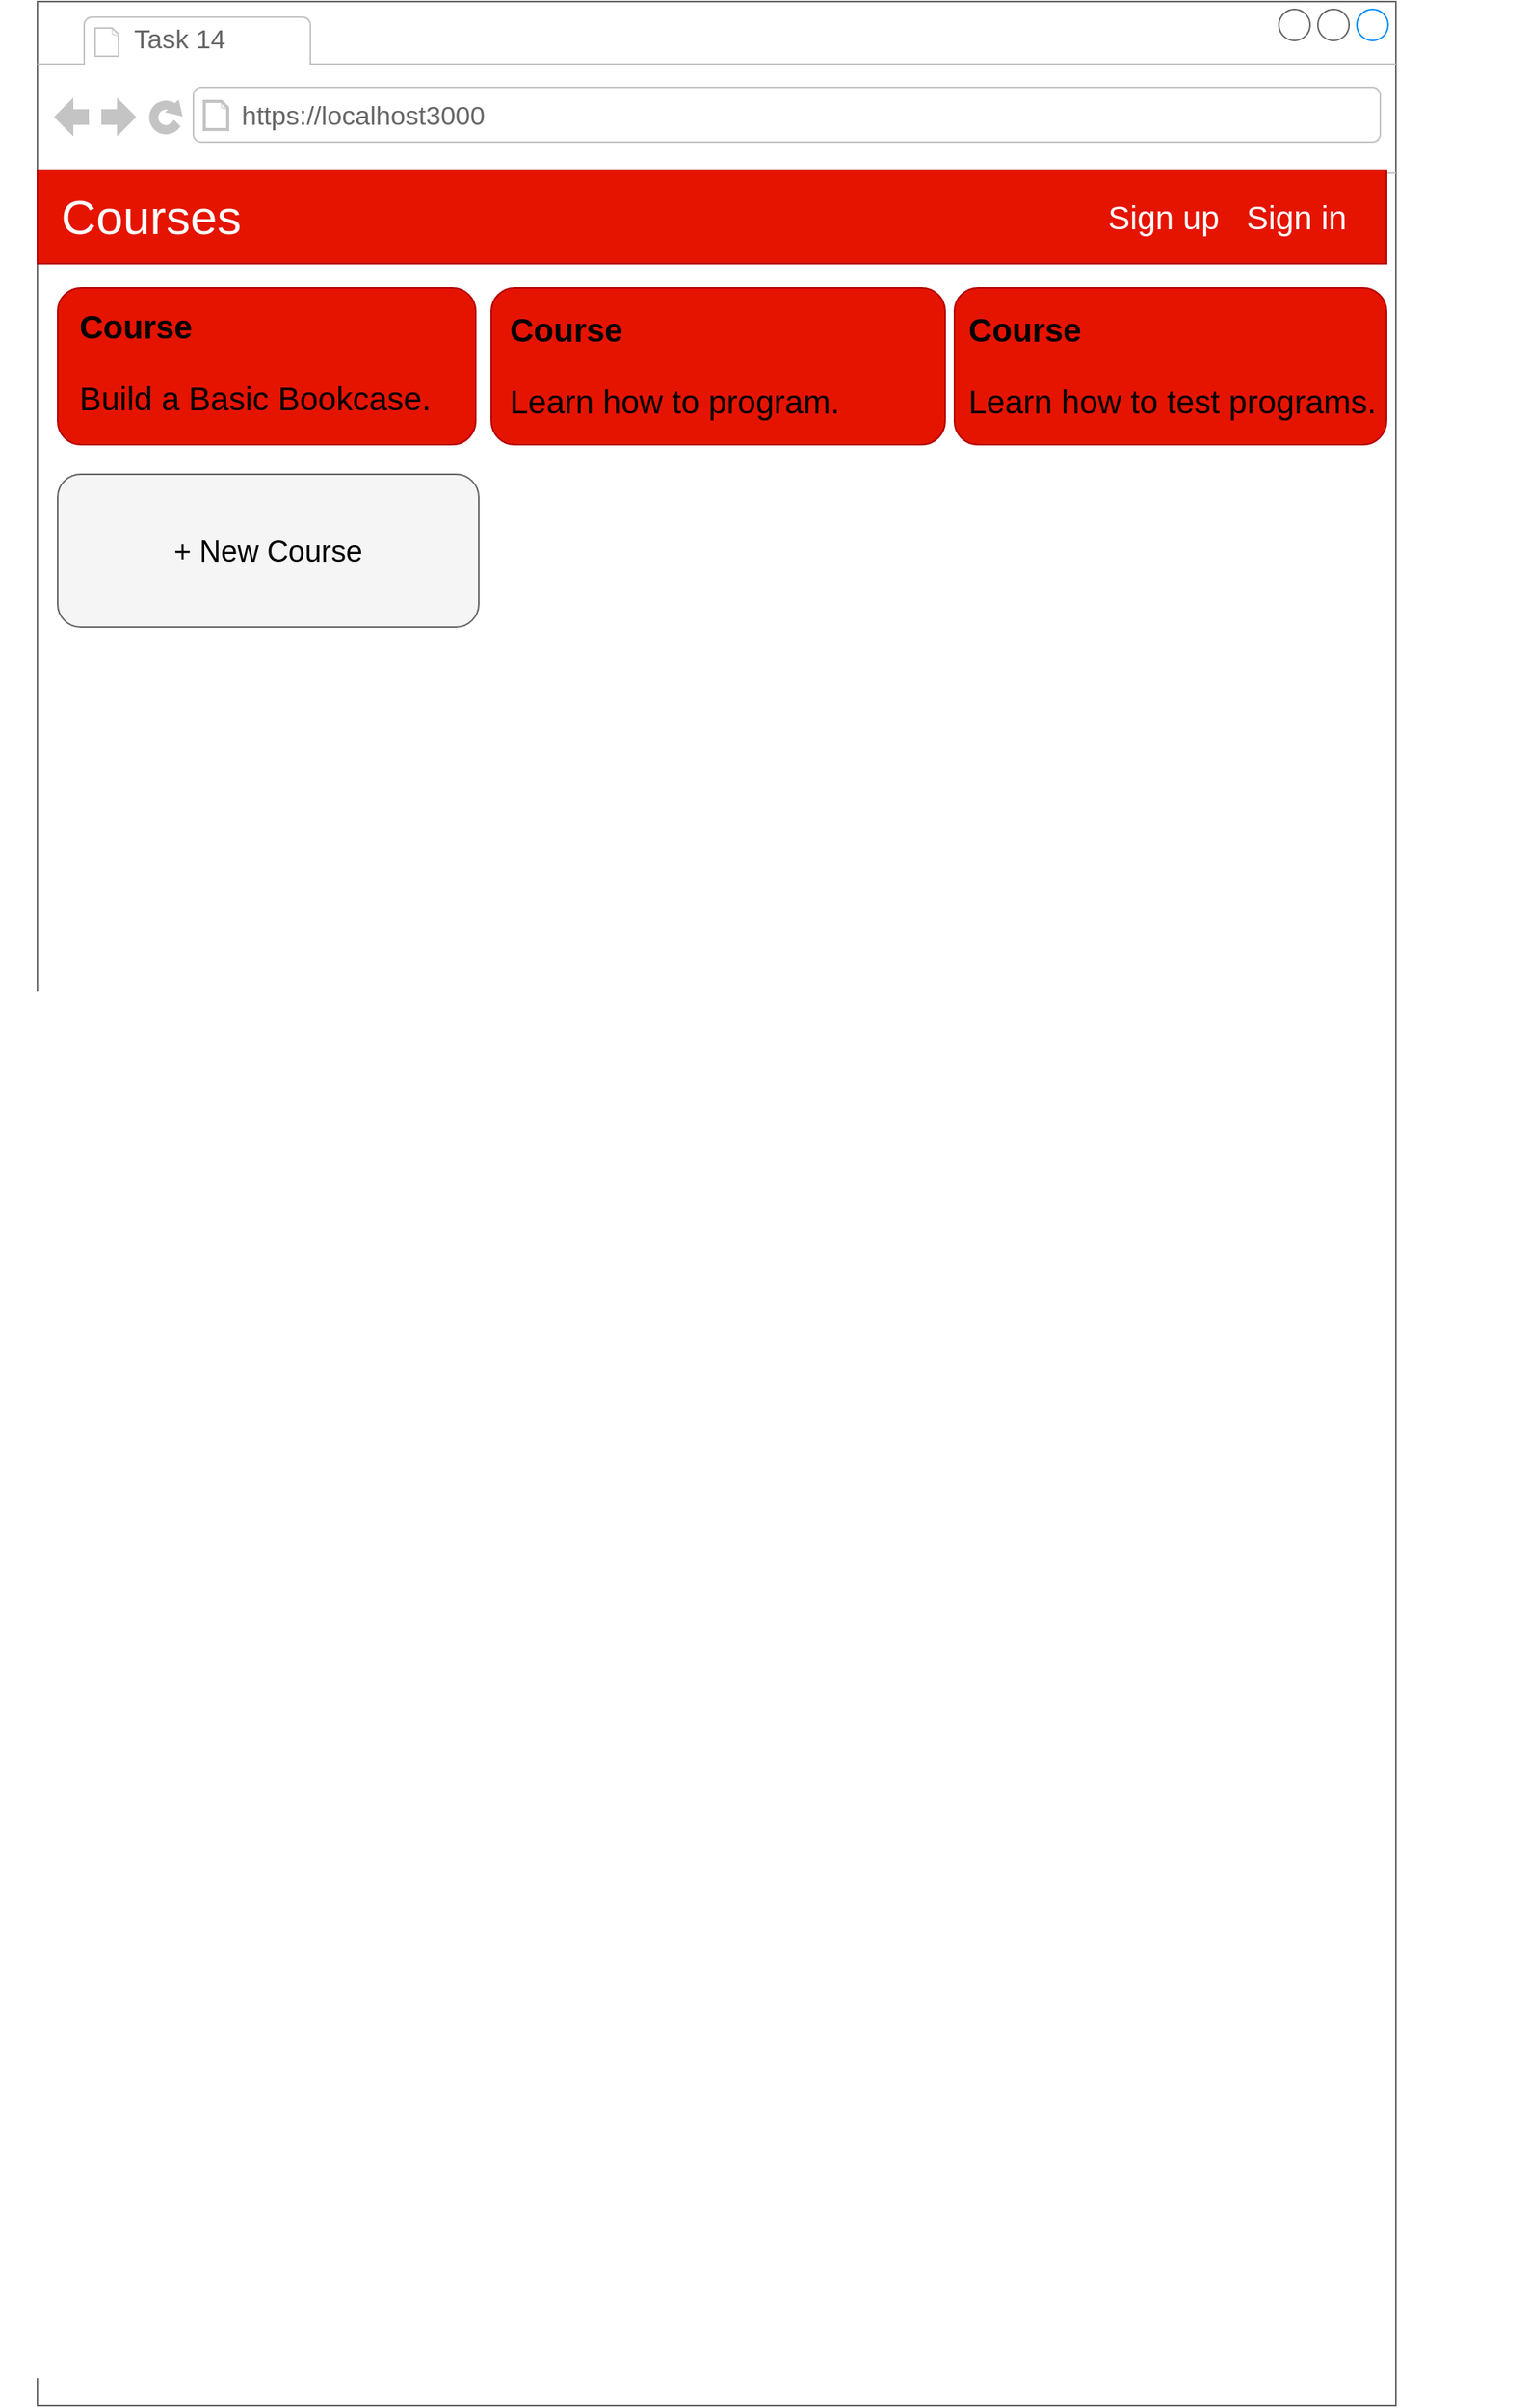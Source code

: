 <mxfile version="14.5.7" type="device" pages="3"><diagram id="lGs8uQ_4uNpywy7td1C5" name="Page-1"><mxGraphModel dx="1157" dy="643" grid="0" gridSize="10" guides="1" tooltips="1" connect="1" arrows="1" fold="1" page="1" pageScale="1" pageWidth="850" pageHeight="1100" math="0" shadow="0"><root><mxCell id="0"/><mxCell id="1" parent="0"/><mxCell id="SkTeLWtzCGBtiCZolU35-1" value="" style="strokeWidth=1;shadow=0;dashed=0;align=center;html=1;shape=mxgraph.mockup.containers.browserWindow;rSize=0;strokeColor=#666666;strokeColor2=#008cff;strokeColor3=#c4c4c4;mainText=,;recursiveResize=0;" vertex="1" parent="1"><mxGeometry x="37" y="24" width="871" height="1541" as="geometry"/></mxCell><mxCell id="SkTeLWtzCGBtiCZolU35-2" value="Task 14" style="strokeWidth=1;shadow=0;dashed=0;align=center;html=1;shape=mxgraph.mockup.containers.anchor;fontSize=17;fontColor=#666666;align=left;" vertex="1" parent="SkTeLWtzCGBtiCZolU35-1"><mxGeometry x="60" y="12" width="110" height="26" as="geometry"/></mxCell><mxCell id="SkTeLWtzCGBtiCZolU35-3" value="https://localhost3000" style="strokeWidth=1;shadow=0;dashed=0;align=center;html=1;shape=mxgraph.mockup.containers.anchor;rSize=0;fontSize=17;fontColor=#666666;align=left;" vertex="1" parent="SkTeLWtzCGBtiCZolU35-1"><mxGeometry x="129" y="61" width="250" height="26" as="geometry"/></mxCell><mxCell id="SkTeLWtzCGBtiCZolU35-4" value="" style="rounded=0;whiteSpace=wrap;html=1;fillColor=#e51400;strokeColor=#B20000;fontColor=#ffffff;" vertex="1" parent="SkTeLWtzCGBtiCZolU35-1"><mxGeometry y="108" width="865" height="60" as="geometry"/></mxCell><mxCell id="SkTeLWtzCGBtiCZolU35-5" value="&lt;font color=&quot;#ffffff&quot;&gt;&lt;span style=&quot;font-size: 31px&quot;&gt;Courses&lt;/span&gt;&lt;/font&gt;" style="text;html=1;strokeColor=none;fillColor=none;align=center;verticalAlign=middle;whiteSpace=wrap;rounded=0;" vertex="1" parent="SkTeLWtzCGBtiCZolU35-1"><mxGeometry x="-24" y="103" width="194" height="70" as="geometry"/></mxCell><mxCell id="SkTeLWtzCGBtiCZolU35-6" value="&lt;font color=&quot;#ffffff&quot; style=&quot;font-size: 21px&quot;&gt;Sign up&amp;nbsp; &amp;nbsp;Sign in&lt;/font&gt;" style="text;html=1;strokeColor=none;fillColor=none;align=center;verticalAlign=middle;whiteSpace=wrap;rounded=0;" vertex="1" parent="SkTeLWtzCGBtiCZolU35-1"><mxGeometry x="570" y="92.5" width="386" height="91" as="geometry"/></mxCell><mxCell id="SkTeLWtzCGBtiCZolU35-7" value="" style="rounded=1;whiteSpace=wrap;html=1;fillColor=#e51400;strokeColor=#B20000;fontColor=#ffffff;" vertex="1" parent="SkTeLWtzCGBtiCZolU35-1"><mxGeometry x="13" y="183.5" width="268" height="100.5" as="geometry"/></mxCell><mxCell id="SkTeLWtzCGBtiCZolU35-8" value="" style="rounded=1;whiteSpace=wrap;html=1;fillColor=#e51400;strokeColor=#B20000;fontColor=#ffffff;" vertex="1" parent="SkTeLWtzCGBtiCZolU35-1"><mxGeometry x="291" y="183.5" width="291" height="100.5" as="geometry"/></mxCell><mxCell id="SkTeLWtzCGBtiCZolU35-9" value="" style="rounded=1;whiteSpace=wrap;html=1;fillColor=#e51400;strokeColor=#B20000;fontColor=#ffffff;" vertex="1" parent="SkTeLWtzCGBtiCZolU35-1"><mxGeometry x="588" y="183.5" width="277" height="100.5" as="geometry"/></mxCell><mxCell id="SkTeLWtzCGBtiCZolU35-10" value="" style="rounded=1;whiteSpace=wrap;html=1;fillColor=#f5f5f5;strokeColor=#666666;fontColor=#333333;" vertex="1" parent="SkTeLWtzCGBtiCZolU35-1"><mxGeometry x="13" y="303" width="270" height="98" as="geometry"/></mxCell><mxCell id="SkTeLWtzCGBtiCZolU35-11" value="&lt;h1 style=&quot;font-size: 21px&quot;&gt;Course&lt;/h1&gt;&lt;p style=&quot;font-size: 21px&quot;&gt;&lt;font style=&quot;font-size: 21px&quot;&gt;Build a Basic Bookcase.&lt;/font&gt;&lt;/p&gt;" style="text;html=1;strokeColor=none;fillColor=none;spacing=5;spacingTop=-20;whiteSpace=wrap;overflow=hidden;rounded=0;" vertex="1" parent="SkTeLWtzCGBtiCZolU35-1"><mxGeometry x="22" y="192" width="275" height="120" as="geometry"/></mxCell><mxCell id="SkTeLWtzCGBtiCZolU35-23" value="&lt;h1 style=&quot;font-size: 21px&quot;&gt;Course&lt;/h1&gt;&lt;p style=&quot;font-size: 21px&quot;&gt;&lt;font style=&quot;font-size: 21px&quot;&gt;Learn how to program.&lt;/font&gt;&lt;/p&gt;" style="text;html=1;strokeColor=none;fillColor=none;spacing=5;spacingTop=-20;whiteSpace=wrap;overflow=hidden;rounded=0;" vertex="1" parent="SkTeLWtzCGBtiCZolU35-1"><mxGeometry x="298" y="194" width="275" height="120" as="geometry"/></mxCell><mxCell id="SkTeLWtzCGBtiCZolU35-24" value="&lt;h1 style=&quot;font-size: 21px&quot;&gt;Course&lt;/h1&gt;&lt;p style=&quot;font-size: 21px&quot;&gt;&lt;font style=&quot;font-size: 21px&quot;&gt;Learn how to test programs.&lt;/font&gt;&lt;/p&gt;" style="text;html=1;strokeColor=none;fillColor=none;spacing=5;spacingTop=-20;whiteSpace=wrap;overflow=hidden;rounded=0;" vertex="1" parent="SkTeLWtzCGBtiCZolU35-1"><mxGeometry x="592" y="194" width="275" height="120" as="geometry"/></mxCell><mxCell id="SkTeLWtzCGBtiCZolU35-25" value="&lt;font style=&quot;font-size: 19px&quot;&gt;+ New Course&lt;/font&gt;" style="text;html=1;strokeColor=none;fillColor=none;align=center;verticalAlign=middle;whiteSpace=wrap;rounded=0;" vertex="1" parent="SkTeLWtzCGBtiCZolU35-1"><mxGeometry x="31" y="317" width="234" height="71" as="geometry"/></mxCell></root></mxGraphModel></diagram><diagram id="vges8Q9VUASIBHiaIM0y" name="Page-2"><mxGraphModel dx="1157" dy="643" grid="0" gridSize="10" guides="1" tooltips="1" connect="1" arrows="1" fold="1" page="1" pageScale="1" pageWidth="850" pageHeight="1100" math="0" shadow="0"><root><mxCell id="CRtun9hvSsF_GfeeLy0T-0"/><mxCell id="CRtun9hvSsF_GfeeLy0T-1" parent="CRtun9hvSsF_GfeeLy0T-0"/><mxCell id="CRtun9hvSsF_GfeeLy0T-2" value="" style="rounded=0;whiteSpace=wrap;html=1;fillColor=#e51400;strokeColor=#B20000;fontColor=#ffffff;" vertex="1" parent="CRtun9hvSsF_GfeeLy0T-1"><mxGeometry width="849" height="92" as="geometry"/></mxCell><mxCell id="CRtun9hvSsF_GfeeLy0T-3" value="&lt;font style=&quot;font-size: 26px&quot; color=&quot;#ffffff&quot;&gt;Courses&lt;/font&gt;" style="text;html=1;strokeColor=none;fillColor=none;align=center;verticalAlign=middle;whiteSpace=wrap;rounded=0;" vertex="1" parent="CRtun9hvSsF_GfeeLy0T-1"><mxGeometry width="196" height="95" as="geometry"/></mxCell><mxCell id="CRtun9hvSsF_GfeeLy0T-5" value="&lt;font style=&quot;font-size: 26px&quot; color=&quot;#ffffff&quot;&gt;Sign in&lt;/font&gt;" style="text;html=1;strokeColor=none;fillColor=none;align=center;verticalAlign=middle;whiteSpace=wrap;rounded=0;" vertex="1" parent="CRtun9hvSsF_GfeeLy0T-1"><mxGeometry x="653" y="2" width="196" height="95" as="geometry"/></mxCell><mxCell id="CRtun9hvSsF_GfeeLy0T-6" value="" style="strokeWidth=1;shadow=0;dashed=0;align=center;html=1;shape=mxgraph.mockup.forms.rrect;rSize=0;strokeColor=#999999;fillColor=#ffffff;" vertex="1" parent="CRtun9hvSsF_GfeeLy0T-1"><mxGeometry x="140" y="126" width="611" height="691" as="geometry"/></mxCell><mxCell id="CRtun9hvSsF_GfeeLy0T-7" value="&lt;font style=&quot;font-size: 32px&quot;&gt;Sign Up&lt;/font&gt;" style="strokeWidth=1;shadow=0;dashed=0;align=center;html=1;shape=mxgraph.mockup.forms.anchor;fontSize=12;fontColor=#666666;align=left;resizeWidth=1;spacingLeft=0;" vertex="1" parent="CRtun9hvSsF_GfeeLy0T-6"><mxGeometry width="357" height="20" relative="1" as="geometry"><mxPoint x="221" y="7" as="offset"/></mxGeometry></mxCell><mxCell id="CRtun9hvSsF_GfeeLy0T-8" value="" style="shape=line;strokeColor=#ddeeff;strokeWidth=2;html=1;resizeWidth=1;" vertex="1" parent="CRtun9hvSsF_GfeeLy0T-6"><mxGeometry width="549.9" height="10" relative="1" as="geometry"><mxPoint x="10" y="30" as="offset"/></mxGeometry></mxCell><mxCell id="CRtun9hvSsF_GfeeLy0T-10" value="First name" style="strokeWidth=1;shadow=0;dashed=0;align=center;html=1;shape=mxgraph.mockup.forms.rrect;rSize=0;strokeColor=#999999;fontColor=#666666;align=left;spacingLeft=5;resizeWidth=1;" vertex="1" parent="CRtun9hvSsF_GfeeLy0T-6"><mxGeometry width="449" height="33" relative="1" as="geometry"><mxPoint x="79" y="72" as="offset"/></mxGeometry></mxCell><mxCell id="CRtun9hvSsF_GfeeLy0T-12" value="Last name" style="strokeWidth=1;shadow=0;dashed=0;align=center;html=1;shape=mxgraph.mockup.forms.rrect;rSize=0;strokeColor=#999999;fontColor=#666666;align=left;spacingLeft=5;resizeWidth=1;" vertex="1" parent="CRtun9hvSsF_GfeeLy0T-6"><mxGeometry width="452" height="34" relative="1" as="geometry"><mxPoint x="79" y="128" as="offset"/></mxGeometry></mxCell><mxCell id="CRtun9hvSsF_GfeeLy0T-13" value="Cancel" style="strokeWidth=1;shadow=0;dashed=0;align=center;html=1;shape=mxgraph.mockup.forms.rrect;rSize=5;strokeColor=#666666;fontColor=#333333;fillColor=#f5f5f5;fontSize=16;fontStyle=1;" vertex="1" parent="CRtun9hvSsF_GfeeLy0T-6"><mxGeometry y="1" width="80" height="30" relative="1" as="geometry"><mxPoint x="347" y="-360.5" as="offset"/></mxGeometry></mxCell><mxCell id="CRtun9hvSsF_GfeeLy0T-15" value="" style="shape=line;strokeColor=#ddeeff;strokeWidth=2;html=1;resizeWidth=1;" vertex="1" parent="CRtun9hvSsF_GfeeLy0T-6"><mxGeometry y="1" width="549.9" height="10" relative="1" as="geometry"><mxPoint x="10" y="-90" as="offset"/></mxGeometry></mxCell><mxCell id="CRtun9hvSsF_GfeeLy0T-16" value="Already have an account? Sign in" style="strokeWidth=1;shadow=0;dashed=0;align=center;html=1;shape=mxgraph.mockup.forms.anchor;fontSize=12;fontColor=#666666;align=left;spacingLeft=0;resizeWidth=1;" vertex="1" parent="CRtun9hvSsF_GfeeLy0T-6"><mxGeometry y="1" width="458.25" height="20" relative="1" as="geometry"><mxPoint x="194" y="-302" as="offset"/></mxGeometry></mxCell><mxCell id="CRtun9hvSsF_GfeeLy0T-17" value="SIGN UP" style="strokeWidth=1;shadow=0;dashed=0;align=center;html=1;shape=mxgraph.mockup.forms.rrect;rSize=5;strokeColor=#B20000;fontColor=#ffffff;fillColor=#e51400;fontSize=16;fontStyle=1;" vertex="1" parent="CRtun9hvSsF_GfeeLy0T-6"><mxGeometry y="1" width="80" height="30" relative="1" as="geometry"><mxPoint x="160" y="-360.5" as="offset"/></mxGeometry></mxCell><mxCell id="CRtun9hvSsF_GfeeLy0T-18" value="Email address" style="strokeWidth=1;shadow=0;dashed=0;align=center;html=1;shape=mxgraph.mockup.forms.rrect;rSize=0;strokeColor=#999999;fontColor=#666666;align=left;spacingLeft=5;resizeWidth=1;" vertex="1" parent="CRtun9hvSsF_GfeeLy0T-6"><mxGeometry width="452" height="34" relative="1" as="geometry"><mxPoint x="79.5" y="187" as="offset"/></mxGeometry></mxCell><mxCell id="CRtun9hvSsF_GfeeLy0T-19" value="Password" style="strokeWidth=1;shadow=0;dashed=0;align=center;html=1;shape=mxgraph.mockup.forms.rrect;rSize=0;strokeColor=#999999;fontColor=#666666;align=left;spacingLeft=5;resizeWidth=1;" vertex="1" parent="CRtun9hvSsF_GfeeLy0T-6"><mxGeometry width="452" height="34" relative="1" as="geometry"><mxPoint x="78" y="254" as="offset"/></mxGeometry></mxCell></root></mxGraphModel></diagram><diagram id="OIv20E-bI6_boY5BQkww" name="Page-3"><mxGraphModel dx="1157" dy="643" grid="0" gridSize="10" guides="1" tooltips="1" connect="1" arrows="1" fold="1" page="1" pageScale="1" pageWidth="850" pageHeight="1100" math="0" shadow="0"><root><mxCell id="c7V3VMfG5AIGr5Kvwp6A-0"/><mxCell id="c7V3VMfG5AIGr5Kvwp6A-1" parent="c7V3VMfG5AIGr5Kvwp6A-0"/><mxCell id="c7V3VMfG5AIGr5Kvwp6A-2" value="" style="rounded=0;whiteSpace=wrap;html=1;fillColor=#e51400;strokeColor=#B20000;fontColor=#ffffff;" vertex="1" parent="c7V3VMfG5AIGr5Kvwp6A-1"><mxGeometry width="848" height="96" as="geometry"/></mxCell><mxCell id="8QeIgzCKXxnM9DJdyyV6-0" value="&lt;span style=&quot;font-size: 24px&quot;&gt;&lt;font color=&quot;#ffffff&quot;&gt;Courses&lt;/font&gt;&lt;/span&gt;" style="text;html=1;align=center;verticalAlign=middle;whiteSpace=wrap;rounded=0;" vertex="1" parent="c7V3VMfG5AIGr5Kvwp6A-1"><mxGeometry x="3" y="10" width="205" height="76" as="geometry"/></mxCell><mxCell id="8QeIgzCKXxnM9DJdyyV6-1" value="&lt;span style=&quot;font-size: 24px&quot;&gt;&lt;font color=&quot;#ffffff&quot;&gt;Welcome User&lt;/font&gt;&lt;/span&gt;" style="text;html=1;align=center;verticalAlign=middle;whiteSpace=wrap;rounded=0;" vertex="1" parent="c7V3VMfG5AIGr5Kvwp6A-1"><mxGeometry x="622" y="15" width="205" height="76" as="geometry"/></mxCell><mxCell id="8QeIgzCKXxnM9DJdyyV6-2" value="&lt;font style=&quot;font-size: 34px&quot;&gt;Create Course&lt;/font&gt;" style="text;html=1;strokeColor=none;fillColor=none;align=center;verticalAlign=middle;whiteSpace=wrap;rounded=0;" vertex="1" parent="c7V3VMfG5AIGr5Kvwp6A-1"><mxGeometry x="27" y="127" width="268" height="97" as="geometry"/></mxCell><mxCell id="8QeIgzCKXxnM9DJdyyV6-10" value="" style="strokeWidth=1;shadow=0;dashed=0;align=center;html=1;shape=mxgraph.mockup.forms.rrect;rSize=0;strokeColor=#999999;fillColor=#ffffff;" vertex="1" parent="c7V3VMfG5AIGr5Kvwp6A-1"><mxGeometry x="51" y="209" width="456" height="541" as="geometry"/></mxCell><mxCell id="8QeIgzCKXxnM9DJdyyV6-11" value="&lt;font style=&quot;font-size: 17px&quot;&gt;Course&lt;/font&gt;" style="strokeWidth=1;shadow=0;dashed=0;align=center;html=1;shape=mxgraph.mockup.forms.anchor;fontSize=12;fontColor=#666666;align=left;resizeWidth=1;spacingLeft=0;" vertex="1" parent="8QeIgzCKXxnM9DJdyyV6-10"><mxGeometry width="228" height="20" relative="1" as="geometry"><mxPoint x="10" y="10" as="offset"/></mxGeometry></mxCell><mxCell id="8QeIgzCKXxnM9DJdyyV6-12" value="" style="shape=line;strokeColor=#ddeeff;strokeWidth=2;html=1;resizeWidth=1;" vertex="1" parent="8QeIgzCKXxnM9DJdyyV6-10"><mxGeometry width="410.4" height="10" relative="1" as="geometry"><mxPoint x="10" y="30" as="offset"/></mxGeometry></mxCell><mxCell id="8QeIgzCKXxnM9DJdyyV6-14" value="&lt;font style=&quot;font-size: 18px&quot;&gt;Course title...&lt;/font&gt;" style="strokeWidth=1;shadow=0;dashed=0;align=center;html=1;shape=mxgraph.mockup.forms.rrect;rSize=0;strokeColor=#999999;fontColor=#666666;align=left;spacingLeft=5;resizeWidth=1;" vertex="1" parent="8QeIgzCKXxnM9DJdyyV6-10"><mxGeometry width="355" height="41" relative="1" as="geometry"><mxPoint x="10" y="60" as="offset"/></mxGeometry></mxCell><mxCell id="8QeIgzCKXxnM9DJdyyV6-15" value="&lt;font style=&quot;font-size: 16px&quot;&gt;By User&lt;/font&gt;" style="strokeWidth=1;shadow=0;dashed=0;align=center;html=1;shape=mxgraph.mockup.forms.anchor;fontSize=12;fontColor=#666666;align=left;resizeWidth=1;spacingLeft=0;" vertex="1" parent="8QeIgzCKXxnM9DJdyyV6-10"><mxGeometry width="228" height="20" relative="1" as="geometry"><mxPoint x="10" y="110" as="offset"/></mxGeometry></mxCell><mxCell id="8QeIgzCKXxnM9DJdyyV6-16" value="&lt;font style=&quot;font-size: 27px&quot;&gt;Description&lt;/font&gt;" style="strokeWidth=1;shadow=0;dashed=0;align=center;html=1;shape=mxgraph.mockup.forms.rrect;rSize=0;strokeColor=#999999;fontColor=#666666;align=left;spacingLeft=5;resizeWidth=1;" vertex="1" parent="8QeIgzCKXxnM9DJdyyV6-10"><mxGeometry width="354" height="184" relative="1" as="geometry"><mxPoint x="12" y="141" as="offset"/></mxGeometry></mxCell><mxCell id="8QeIgzCKXxnM9DJdyyV6-17" value="Create Course" style="strokeWidth=1;shadow=0;dashed=0;align=center;html=1;shape=mxgraph.mockup.forms.rrect;rSize=5;strokeColor=#B20000;fontColor=#ffffff;fillColor=#e51400;fontSize=16;fontStyle=1;" vertex="1" parent="8QeIgzCKXxnM9DJdyyV6-10"><mxGeometry y="1" width="132" height="37" relative="1" as="geometry"><mxPoint x="20" y="-150" as="offset"/></mxGeometry></mxCell><mxCell id="8QeIgzCKXxnM9DJdyyV6-19" value="" style="shape=line;strokeColor=#ddeeff;strokeWidth=2;html=1;resizeWidth=1;" vertex="1" parent="8QeIgzCKXxnM9DJdyyV6-10"><mxGeometry y="1" width="410.4" height="10" relative="1" as="geometry"><mxPoint x="10" y="-90" as="offset"/></mxGeometry></mxCell><mxCell id="8QeIgzCKXxnM9DJdyyV6-21" value="Cancel" style="strokeWidth=1;shadow=0;dashed=0;align=center;html=1;shape=mxgraph.mockup.forms.rrect;rSize=5;strokeColor=#666666;fontColor=#333333;fillColor=#f5f5f5;fontSize=16;fontStyle=1;" vertex="1" parent="8QeIgzCKXxnM9DJdyyV6-10"><mxGeometry y="1" width="133" height="37" relative="1" as="geometry"><mxPoint x="161.5" y="-151" as="offset"/></mxGeometry></mxCell><mxCell id="8QeIgzCKXxnM9DJdyyV6-22" value="&lt;span style=&quot;font-size: 18px&quot;&gt;Hours&lt;/span&gt;" style="strokeWidth=1;shadow=0;dashed=0;align=center;html=1;shape=mxgraph.mockup.forms.rrect;rSize=0;strokeColor=#999999;fontColor=#666666;align=left;spacingLeft=5;resizeWidth=1;" vertex="1" parent="8QeIgzCKXxnM9DJdyyV6-10"><mxGeometry width="302" height="44" relative="1" as="geometry"><mxPoint x="473" y="60" as="offset"/></mxGeometry></mxCell><mxCell id="8QeIgzCKXxnM9DJdyyV6-33" value="&lt;font style=&quot;font-size: 16px&quot;&gt;Estimated time&lt;/font&gt;" style="strokeWidth=1;shadow=0;dashed=0;align=center;html=1;shape=mxgraph.mockup.forms.anchor;fontSize=12;fontColor=#666666;align=left;resizeWidth=1;spacingLeft=0;" vertex="1" parent="8QeIgzCKXxnM9DJdyyV6-10"><mxGeometry width="228" height="20" relative="1" as="geometry"><mxPoint x="473" y="31" as="offset"/></mxGeometry></mxCell><mxCell id="8QeIgzCKXxnM9DJdyyV6-34" value="&lt;font style=&quot;font-size: 16px&quot;&gt;Materials needed&lt;/font&gt;" style="strokeWidth=1;shadow=0;dashed=0;align=center;html=1;shape=mxgraph.mockup.forms.anchor;fontSize=12;fontColor=#666666;align=left;resizeWidth=1;spacingLeft=0;" vertex="1" parent="8QeIgzCKXxnM9DJdyyV6-10"><mxGeometry width="228" height="20" relative="1" as="geometry"><mxPoint x="474" y="120" as="offset"/></mxGeometry></mxCell><mxCell id="8QeIgzCKXxnM9DJdyyV6-35" value="&lt;font style=&quot;font-size: 24px&quot;&gt;List materials&lt;/font&gt;" style="strokeWidth=1;shadow=0;dashed=0;align=center;html=1;shape=mxgraph.mockup.forms.rrect;rSize=0;strokeColor=#999999;fontColor=#666666;align=left;spacingLeft=5;resizeWidth=1;" vertex="1" parent="8QeIgzCKXxnM9DJdyyV6-10"><mxGeometry width="283" height="175" relative="1" as="geometry"><mxPoint x="474" y="147" as="offset"/></mxGeometry></mxCell></root></mxGraphModel></diagram></mxfile>